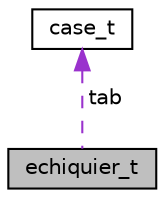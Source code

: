 digraph "echiquier_t"
{
  edge [fontname="Helvetica",fontsize="10",labelfontname="Helvetica",labelfontsize="10"];
  node [fontname="Helvetica",fontsize="10",shape=record];
  Node1 [label="echiquier_t",height=0.2,width=0.4,color="black", fillcolor="grey75", style="filled", fontcolor="black"];
  Node2 -> Node1 [dir="back",color="darkorchid3",fontsize="10",style="dashed",label=" tab" ,fontname="Helvetica"];
  Node2 [label="case_t",height=0.2,width=0.4,color="black", fillcolor="white", style="filled",URL="$structcase__t.html"];
}
